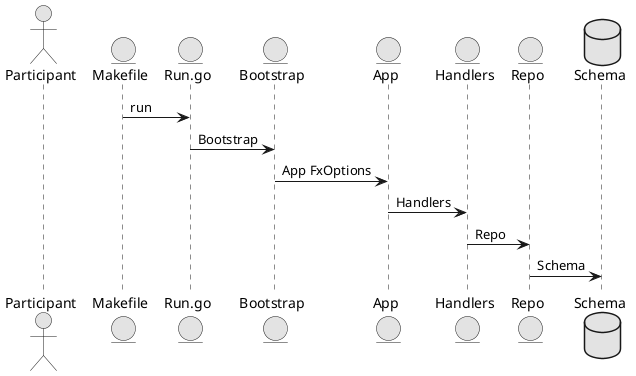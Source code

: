 @startuml noah
skinparam monochrome true
skinparam text {
    FontColor Success Green
}

actor Participant as User
entity      Makefile      as Makefile
entity      Run.go    as RunGo
entity      Bootstrap as Bootstrap
entity      App as App
entity      Handlers as Handlers
entity      Repo as Repo
database    Schema as Schema

Makefile -> RunGo : run
RunGo -> Bootstrap : Bootstrap
Bootstrap -> App : App FxOptions
App -> Handlers : Handlers 
Handlers -> Repo : Repo
Repo -> Schema : Schema

@enduml